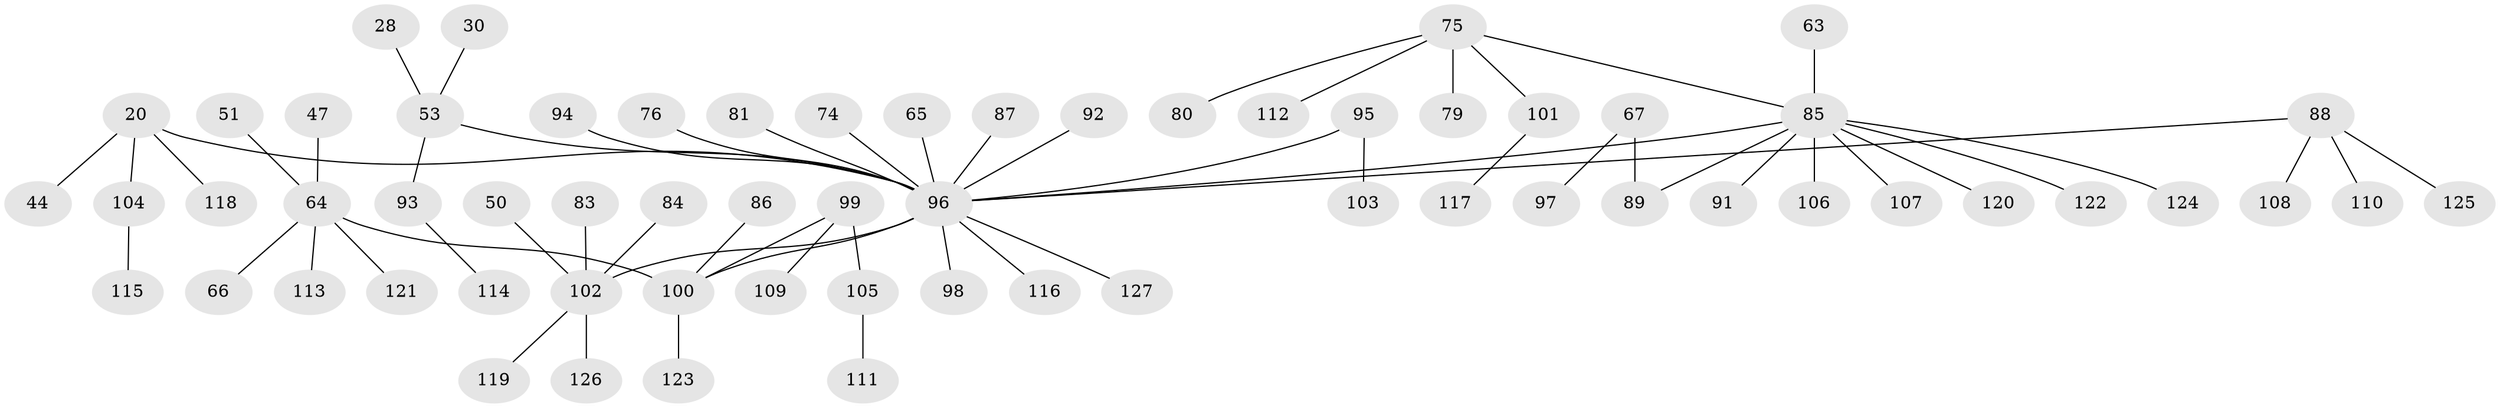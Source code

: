 // original degree distribution, {5: 0.05511811023622047, 8: 0.007874015748031496, 7: 0.007874015748031496, 3: 0.11023622047244094, 4: 0.047244094488188976, 2: 0.25984251968503935, 1: 0.5039370078740157, 6: 0.007874015748031496}
// Generated by graph-tools (version 1.1) at 2025/53/03/09/25 04:53:10]
// undirected, 63 vertices, 62 edges
graph export_dot {
graph [start="1"]
  node [color=gray90,style=filled];
  20;
  28;
  30;
  44;
  47;
  50;
  51;
  53 [super="+8+4+11"];
  63;
  64 [super="+38"];
  65;
  66;
  67;
  74;
  75 [super="+49"];
  76;
  79;
  80;
  81;
  83;
  84;
  85 [super="+19+18+17+82+10+32+46+77"];
  86;
  87;
  88 [super="+78"];
  89 [super="+42"];
  91;
  92;
  93;
  94;
  95;
  96 [super="+3+23+22+13+43+56+60+29+57+61+58+72+73+69+90+14"];
  97;
  98;
  99;
  100 [super="+34+52+71"];
  101;
  102 [super="+70"];
  103;
  104;
  105;
  106;
  107;
  108;
  109;
  110;
  111;
  112;
  113;
  114;
  115;
  116;
  117;
  118;
  119;
  120;
  121;
  122;
  123;
  124;
  125;
  126;
  127;
  20 -- 44;
  20 -- 104;
  20 -- 118;
  20 -- 96;
  28 -- 53;
  30 -- 53;
  47 -- 64;
  50 -- 102;
  51 -- 64;
  53 -- 93;
  53 -- 96;
  63 -- 85;
  64 -- 113;
  64 -- 66;
  64 -- 100;
  64 -- 121;
  65 -- 96;
  67 -- 97;
  67 -- 89;
  74 -- 96;
  75 -- 79;
  75 -- 80;
  75 -- 112;
  75 -- 101;
  75 -- 85;
  76 -- 96;
  81 -- 96;
  83 -- 102;
  84 -- 102;
  85 -- 124;
  85 -- 96;
  85 -- 91;
  85 -- 120;
  85 -- 107;
  85 -- 89;
  85 -- 106;
  85 -- 122;
  86 -- 100;
  87 -- 96;
  88 -- 96;
  88 -- 108;
  88 -- 125;
  88 -- 110;
  92 -- 96;
  93 -- 114;
  94 -- 96;
  95 -- 103;
  95 -- 96;
  96 -- 100;
  96 -- 102;
  96 -- 127;
  96 -- 116;
  96 -- 98;
  99 -- 105;
  99 -- 109;
  99 -- 100;
  100 -- 123;
  101 -- 117;
  102 -- 119;
  102 -- 126;
  104 -- 115;
  105 -- 111;
}
